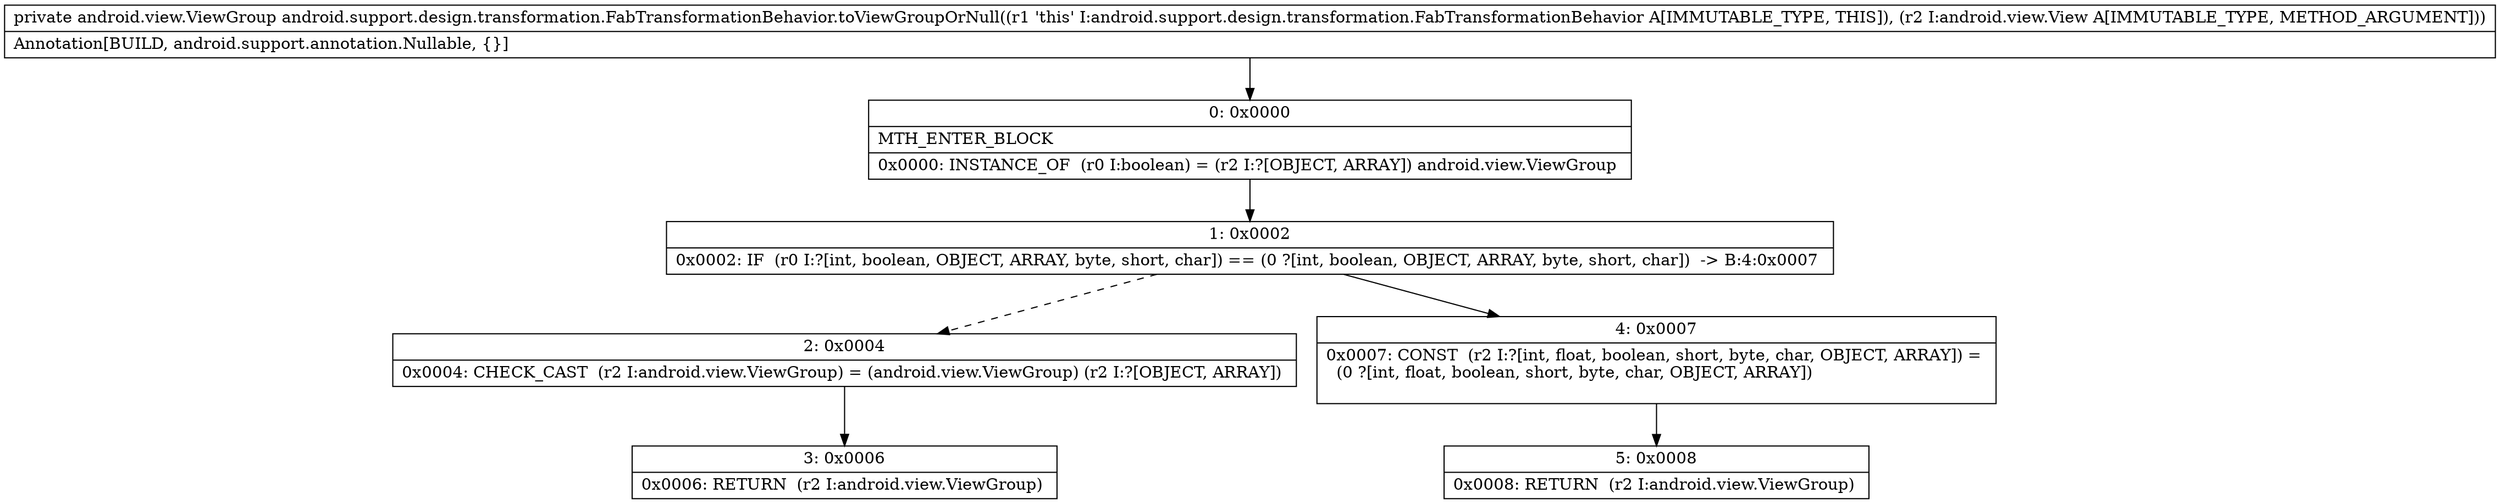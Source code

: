 digraph "CFG forandroid.support.design.transformation.FabTransformationBehavior.toViewGroupOrNull(Landroid\/view\/View;)Landroid\/view\/ViewGroup;" {
Node_0 [shape=record,label="{0\:\ 0x0000|MTH_ENTER_BLOCK\l|0x0000: INSTANCE_OF  (r0 I:boolean) = (r2 I:?[OBJECT, ARRAY]) android.view.ViewGroup \l}"];
Node_1 [shape=record,label="{1\:\ 0x0002|0x0002: IF  (r0 I:?[int, boolean, OBJECT, ARRAY, byte, short, char]) == (0 ?[int, boolean, OBJECT, ARRAY, byte, short, char])  \-\> B:4:0x0007 \l}"];
Node_2 [shape=record,label="{2\:\ 0x0004|0x0004: CHECK_CAST  (r2 I:android.view.ViewGroup) = (android.view.ViewGroup) (r2 I:?[OBJECT, ARRAY]) \l}"];
Node_3 [shape=record,label="{3\:\ 0x0006|0x0006: RETURN  (r2 I:android.view.ViewGroup) \l}"];
Node_4 [shape=record,label="{4\:\ 0x0007|0x0007: CONST  (r2 I:?[int, float, boolean, short, byte, char, OBJECT, ARRAY]) = \l  (0 ?[int, float, boolean, short, byte, char, OBJECT, ARRAY])\l \l}"];
Node_5 [shape=record,label="{5\:\ 0x0008|0x0008: RETURN  (r2 I:android.view.ViewGroup) \l}"];
MethodNode[shape=record,label="{private android.view.ViewGroup android.support.design.transformation.FabTransformationBehavior.toViewGroupOrNull((r1 'this' I:android.support.design.transformation.FabTransformationBehavior A[IMMUTABLE_TYPE, THIS]), (r2 I:android.view.View A[IMMUTABLE_TYPE, METHOD_ARGUMENT]))  | Annotation[BUILD, android.support.annotation.Nullable, \{\}]\l}"];
MethodNode -> Node_0;
Node_0 -> Node_1;
Node_1 -> Node_2[style=dashed];
Node_1 -> Node_4;
Node_2 -> Node_3;
Node_4 -> Node_5;
}

